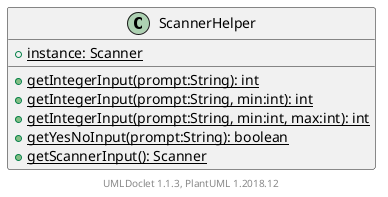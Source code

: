 @startuml

    class ScannerHelper [[../sg/edu/ntu/scse/cz2002/util/ScannerHelper.html]] {
        {static} +instance: Scanner
        {static} +getIntegerInput(prompt:String): int
        {static} +getIntegerInput(prompt:String, min:int): int
        {static} +getIntegerInput(prompt:String, min:int, max:int): int
        {static} +getYesNoInput(prompt:String): boolean
        {static} +getScannerInput(): Scanner
    }


    center footer UMLDoclet 1.1.3, PlantUML 1.2018.12
@enduml

